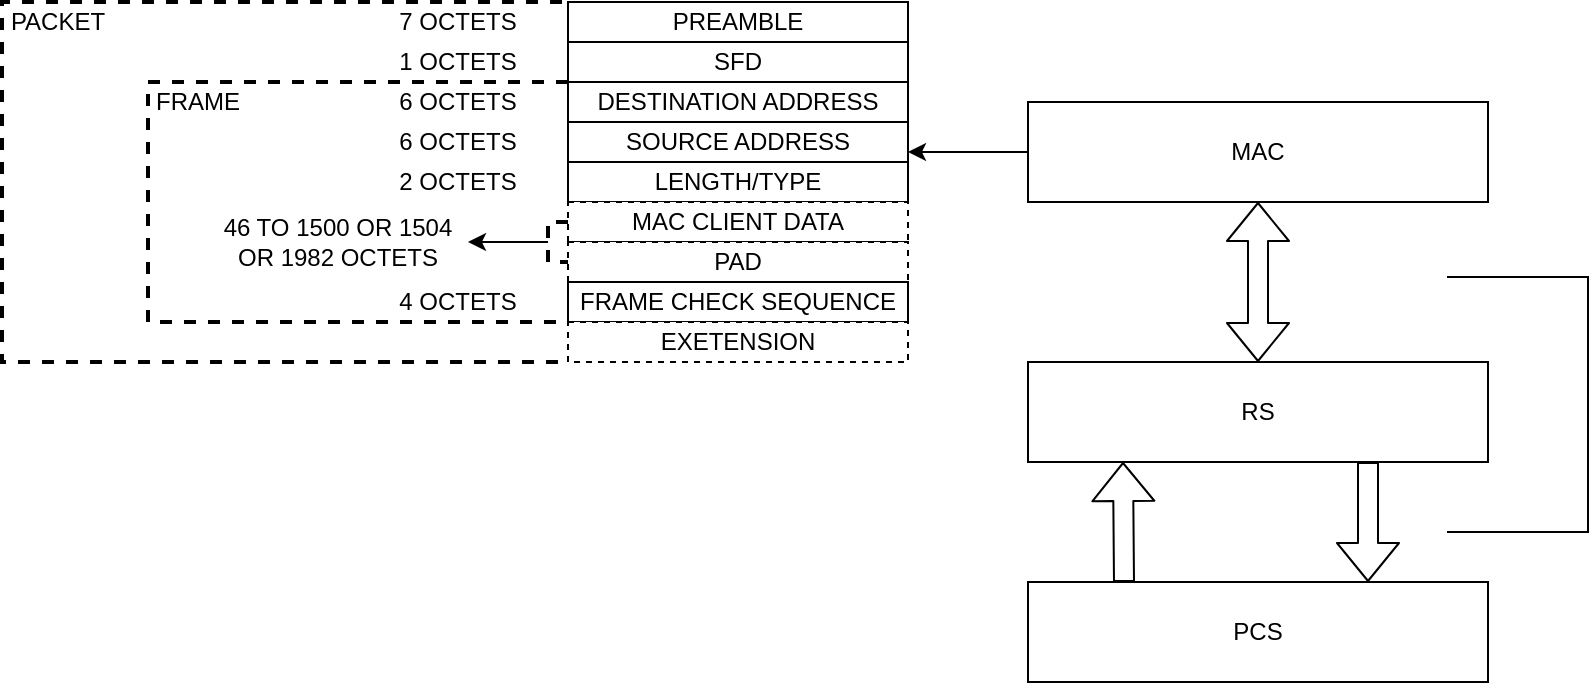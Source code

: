 <mxfile version="13.6.6" type="github">
  <diagram id="OBKR02FrYidgBjTfZYDG" name="Page-1">
    <mxGraphModel dx="1944" dy="569" grid="1" gridSize="10" guides="1" tooltips="1" connect="1" arrows="1" fold="1" page="1" pageScale="1" pageWidth="827" pageHeight="1169" background="none" math="0" shadow="0">
      <root>
        <mxCell id="0" />
        <mxCell id="1" parent="0" />
        <mxCell id="9v_twUDeS9fNEYnVA7CQ-1" value="MAC" style="rounded=0;whiteSpace=wrap;html=1;" parent="1" vertex="1">
          <mxGeometry x="100" y="90" width="230" height="50" as="geometry" />
        </mxCell>
        <mxCell id="9fPGOeFuEC6bNh4Ro0Tt-1" value="RS" style="rounded=0;whiteSpace=wrap;html=1;align=center;" parent="1" vertex="1">
          <mxGeometry x="100" y="220" width="230" height="50" as="geometry" />
        </mxCell>
        <mxCell id="9fPGOeFuEC6bNh4Ro0Tt-2" value="" style="endArrow=classic;html=1;exitX=0;exitY=0.5;exitDx=0;exitDy=0;" parent="1" source="9v_twUDeS9fNEYnVA7CQ-1" edge="1">
          <mxGeometry width="50" height="50" relative="1" as="geometry">
            <mxPoint x="-10" y="140" as="sourcePoint" />
            <mxPoint x="40" y="115" as="targetPoint" />
          </mxGeometry>
        </mxCell>
        <mxCell id="9fPGOeFuEC6bNh4Ro0Tt-3" value="PREAMBLE" style="rounded=0;whiteSpace=wrap;html=1;" parent="1" vertex="1">
          <mxGeometry x="-130" y="40" width="170" height="20" as="geometry" />
        </mxCell>
        <mxCell id="9fPGOeFuEC6bNh4Ro0Tt-4" value="SFD" style="rounded=0;whiteSpace=wrap;html=1;" parent="1" vertex="1">
          <mxGeometry x="-130" y="60" width="170" height="20" as="geometry" />
        </mxCell>
        <mxCell id="9fPGOeFuEC6bNh4Ro0Tt-5" value="DESTINATION ADDRESS" style="rounded=0;whiteSpace=wrap;html=1;" parent="1" vertex="1">
          <mxGeometry x="-130" y="80" width="170" height="20" as="geometry" />
        </mxCell>
        <mxCell id="9fPGOeFuEC6bNh4Ro0Tt-6" value="SOURCE ADDRESS" style="rounded=0;whiteSpace=wrap;html=1;" parent="1" vertex="1">
          <mxGeometry x="-130" y="100" width="170" height="20" as="geometry" />
        </mxCell>
        <mxCell id="9fPGOeFuEC6bNh4Ro0Tt-7" value="LENGTH/TYPE" style="rounded=0;whiteSpace=wrap;html=1;" parent="1" vertex="1">
          <mxGeometry x="-130" y="120" width="170" height="20" as="geometry" />
        </mxCell>
        <mxCell id="9fPGOeFuEC6bNh4Ro0Tt-8" value="MAC CLIENT DATA" style="rounded=0;whiteSpace=wrap;html=1;dashed=1;" parent="1" vertex="1">
          <mxGeometry x="-130" y="140" width="170" height="20" as="geometry" />
        </mxCell>
        <mxCell id="9fPGOeFuEC6bNh4Ro0Tt-9" value="PAD" style="rounded=0;whiteSpace=wrap;html=1;dashed=1;" parent="1" vertex="1">
          <mxGeometry x="-130" y="160" width="170" height="20" as="geometry" />
        </mxCell>
        <mxCell id="9fPGOeFuEC6bNh4Ro0Tt-10" value="FRAME CHECK SEQUENCE" style="rounded=0;whiteSpace=wrap;html=1;" parent="1" vertex="1">
          <mxGeometry x="-130" y="180" width="170" height="20" as="geometry" />
        </mxCell>
        <mxCell id="9fPGOeFuEC6bNh4Ro0Tt-11" value="EXETENSION" style="rounded=0;whiteSpace=wrap;html=1;dashed=1;" parent="1" vertex="1">
          <mxGeometry x="-130" y="200" width="170" height="20" as="geometry" />
        </mxCell>
        <mxCell id="9fPGOeFuEC6bNh4Ro0Tt-12" value="7 OCTETS" style="text;html=1;strokeColor=none;fillColor=none;align=center;verticalAlign=middle;whiteSpace=wrap;rounded=0;dashed=1;" parent="1" vertex="1">
          <mxGeometry x="-240" y="40" width="110" height="20" as="geometry" />
        </mxCell>
        <mxCell id="9fPGOeFuEC6bNh4Ro0Tt-13" value="1 OCTETS" style="text;html=1;strokeColor=none;fillColor=none;align=center;verticalAlign=middle;whiteSpace=wrap;rounded=0;dashed=1;" parent="1" vertex="1">
          <mxGeometry x="-240" y="60" width="110" height="20" as="geometry" />
        </mxCell>
        <mxCell id="9fPGOeFuEC6bNh4Ro0Tt-14" value="6 OCTETS" style="text;html=1;strokeColor=none;fillColor=none;align=center;verticalAlign=middle;whiteSpace=wrap;rounded=0;dashed=1;" parent="1" vertex="1">
          <mxGeometry x="-240" y="80" width="110" height="20" as="geometry" />
        </mxCell>
        <mxCell id="9fPGOeFuEC6bNh4Ro0Tt-15" value="6 OCTETS" style="text;html=1;strokeColor=none;fillColor=none;align=center;verticalAlign=middle;whiteSpace=wrap;rounded=0;dashed=1;" parent="1" vertex="1">
          <mxGeometry x="-240" y="100" width="110" height="20" as="geometry" />
        </mxCell>
        <mxCell id="9fPGOeFuEC6bNh4Ro0Tt-16" value="2 OCTETS" style="text;html=1;strokeColor=none;fillColor=none;align=center;verticalAlign=middle;whiteSpace=wrap;rounded=0;dashed=1;" parent="1" vertex="1">
          <mxGeometry x="-240" y="120" width="110" height="20" as="geometry" />
        </mxCell>
        <mxCell id="9fPGOeFuEC6bNh4Ro0Tt-17" value="4 OCTETS" style="text;html=1;strokeColor=none;fillColor=none;align=center;verticalAlign=middle;whiteSpace=wrap;rounded=0;dashed=1;" parent="1" vertex="1">
          <mxGeometry x="-240" y="180" width="110" height="20" as="geometry" />
        </mxCell>
        <mxCell id="9fPGOeFuEC6bNh4Ro0Tt-19" value="" style="strokeWidth=2;html=1;shape=mxgraph.flowchart.annotation_1;align=left;pointerEvents=1;dashed=1;" parent="1" vertex="1">
          <mxGeometry x="-140" y="150" width="10" height="20" as="geometry" />
        </mxCell>
        <mxCell id="9fPGOeFuEC6bNh4Ro0Tt-21" value="46 TO 1500 OR 1504 OR 1982 OCTETS" style="text;html=1;strokeColor=none;fillColor=none;align=center;verticalAlign=middle;whiteSpace=wrap;rounded=0;dashed=1;" parent="1" vertex="1">
          <mxGeometry x="-310" y="140" width="130" height="40" as="geometry" />
        </mxCell>
        <mxCell id="9fPGOeFuEC6bNh4Ro0Tt-22" value="" style="endArrow=classic;html=1;exitX=0;exitY=0.5;exitDx=0;exitDy=0;exitPerimeter=0;entryX=1;entryY=0.5;entryDx=0;entryDy=0;" parent="1" source="9fPGOeFuEC6bNh4Ro0Tt-19" target="9fPGOeFuEC6bNh4Ro0Tt-21" edge="1">
          <mxGeometry width="50" height="50" relative="1" as="geometry">
            <mxPoint x="-180" y="260" as="sourcePoint" />
            <mxPoint x="-210" y="260" as="targetPoint" />
          </mxGeometry>
        </mxCell>
        <mxCell id="9fPGOeFuEC6bNh4Ro0Tt-23" value="" style="strokeWidth=2;html=1;shape=mxgraph.flowchart.annotation_1;align=left;pointerEvents=1;dashed=1;" parent="1" vertex="1">
          <mxGeometry x="-340" y="80" width="210" height="120" as="geometry" />
        </mxCell>
        <mxCell id="9fPGOeFuEC6bNh4Ro0Tt-25" value="FRAME" style="text;html=1;strokeColor=none;fillColor=none;align=center;verticalAlign=middle;whiteSpace=wrap;rounded=0;dashed=1;" parent="1" vertex="1">
          <mxGeometry x="-340" y="80" width="50" height="20" as="geometry" />
        </mxCell>
        <mxCell id="9fPGOeFuEC6bNh4Ro0Tt-26" value="" style="strokeWidth=2;html=1;shape=mxgraph.flowchart.annotation_1;align=left;pointerEvents=1;dashed=1;" parent="1" vertex="1">
          <mxGeometry x="-413" y="40" width="280" height="180" as="geometry" />
        </mxCell>
        <mxCell id="9fPGOeFuEC6bNh4Ro0Tt-28" value="PACKET" style="text;html=1;strokeColor=none;fillColor=none;align=center;verticalAlign=middle;whiteSpace=wrap;rounded=0;dashed=1;" parent="1" vertex="1">
          <mxGeometry x="-410" y="40" width="50" height="20" as="geometry" />
        </mxCell>
        <mxCell id="GPo_mV5HuPA9lSgtDqWE-3" value="" style="shape=flexArrow;endArrow=classic;startArrow=classic;html=1;exitX=0.5;exitY=0;exitDx=0;exitDy=0;entryX=0.5;entryY=1;entryDx=0;entryDy=0;" edge="1" parent="1" source="9fPGOeFuEC6bNh4Ro0Tt-1" target="9v_twUDeS9fNEYnVA7CQ-1">
          <mxGeometry width="50" height="50" relative="1" as="geometry">
            <mxPoint x="170" y="190" as="sourcePoint" />
            <mxPoint x="220" y="140" as="targetPoint" />
          </mxGeometry>
        </mxCell>
        <mxCell id="GPo_mV5HuPA9lSgtDqWE-4" value="" style="shape=flexArrow;endArrow=classic;html=1;" edge="1" parent="1">
          <mxGeometry width="50" height="50" relative="1" as="geometry">
            <mxPoint x="270" y="270" as="sourcePoint" />
            <mxPoint x="270" y="330" as="targetPoint" />
          </mxGeometry>
        </mxCell>
        <mxCell id="GPo_mV5HuPA9lSgtDqWE-5" value="" style="shape=flexArrow;endArrow=classic;html=1;entryX=0.25;entryY=1;entryDx=0;entryDy=0;" edge="1" parent="1">
          <mxGeometry width="50" height="50" relative="1" as="geometry">
            <mxPoint x="148" y="330" as="sourcePoint" />
            <mxPoint x="147.5" y="270" as="targetPoint" />
          </mxGeometry>
        </mxCell>
        <mxCell id="GPo_mV5HuPA9lSgtDqWE-7" value="PCS" style="rounded=0;whiteSpace=wrap;html=1;align=center;" vertex="1" parent="1">
          <mxGeometry x="100" y="330" width="230" height="50" as="geometry" />
        </mxCell>
        <mxCell id="GPo_mV5HuPA9lSgtDqWE-9" value="" style="shape=partialRectangle;whiteSpace=wrap;html=1;bottom=1;right=1;left=1;top=0;fillColor=none;routingCenterX=-0.5;rotation=-90;" vertex="1" parent="1">
          <mxGeometry x="281.25" y="206.25" width="127.5" height="70" as="geometry" />
        </mxCell>
      </root>
    </mxGraphModel>
  </diagram>
</mxfile>
